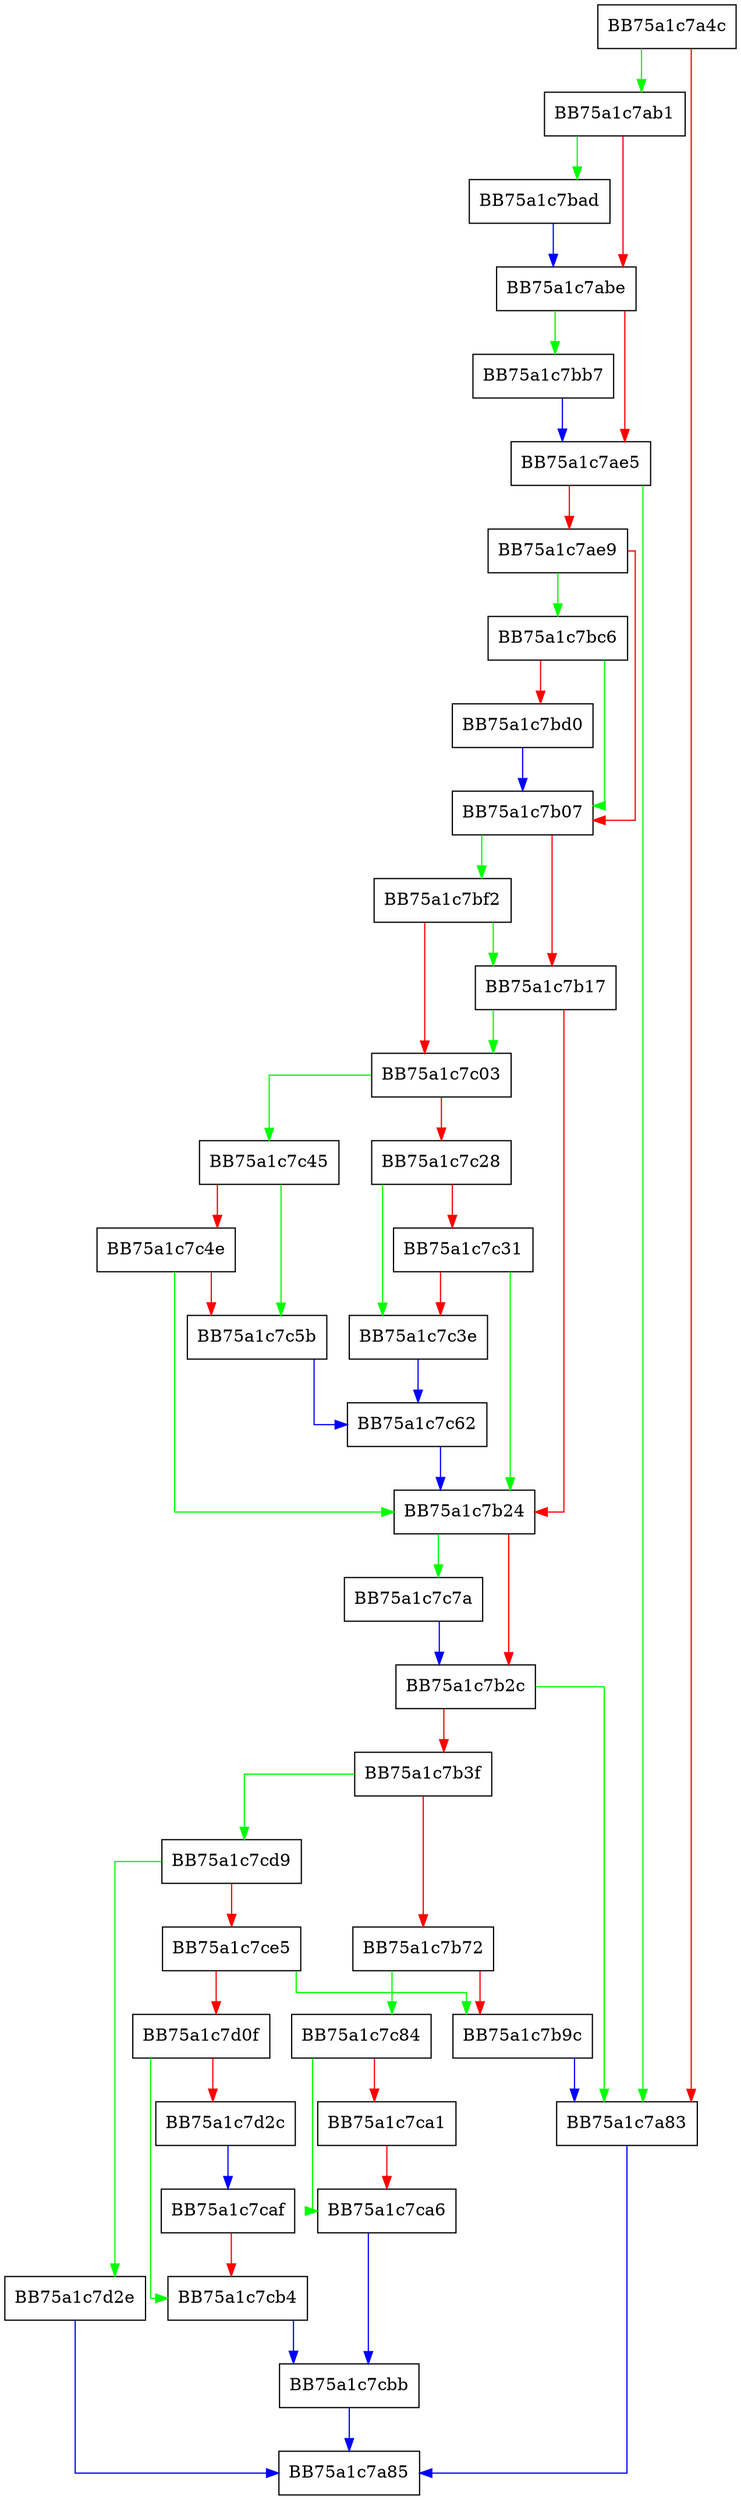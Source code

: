 digraph resize_VMM_predt {
  node [shape="box"];
  graph [splines=ortho];
  BB75a1c7a4c -> BB75a1c7ab1 [color="green"];
  BB75a1c7a4c -> BB75a1c7a83 [color="red"];
  BB75a1c7a83 -> BB75a1c7a85 [color="blue"];
  BB75a1c7ab1 -> BB75a1c7bad [color="green"];
  BB75a1c7ab1 -> BB75a1c7abe [color="red"];
  BB75a1c7abe -> BB75a1c7bb7 [color="green"];
  BB75a1c7abe -> BB75a1c7ae5 [color="red"];
  BB75a1c7ae5 -> BB75a1c7a83 [color="green"];
  BB75a1c7ae5 -> BB75a1c7ae9 [color="red"];
  BB75a1c7ae9 -> BB75a1c7bc6 [color="green"];
  BB75a1c7ae9 -> BB75a1c7b07 [color="red"];
  BB75a1c7b07 -> BB75a1c7bf2 [color="green"];
  BB75a1c7b07 -> BB75a1c7b17 [color="red"];
  BB75a1c7b17 -> BB75a1c7c03 [color="green"];
  BB75a1c7b17 -> BB75a1c7b24 [color="red"];
  BB75a1c7b24 -> BB75a1c7c7a [color="green"];
  BB75a1c7b24 -> BB75a1c7b2c [color="red"];
  BB75a1c7b2c -> BB75a1c7a83 [color="green"];
  BB75a1c7b2c -> BB75a1c7b3f [color="red"];
  BB75a1c7b3f -> BB75a1c7cd9 [color="green"];
  BB75a1c7b3f -> BB75a1c7b72 [color="red"];
  BB75a1c7b72 -> BB75a1c7c84 [color="green"];
  BB75a1c7b72 -> BB75a1c7b9c [color="red"];
  BB75a1c7b9c -> BB75a1c7a83 [color="blue"];
  BB75a1c7bad -> BB75a1c7abe [color="blue"];
  BB75a1c7bb7 -> BB75a1c7ae5 [color="blue"];
  BB75a1c7bc6 -> BB75a1c7b07 [color="green"];
  BB75a1c7bc6 -> BB75a1c7bd0 [color="red"];
  BB75a1c7bd0 -> BB75a1c7b07 [color="blue"];
  BB75a1c7bf2 -> BB75a1c7b17 [color="green"];
  BB75a1c7bf2 -> BB75a1c7c03 [color="red"];
  BB75a1c7c03 -> BB75a1c7c45 [color="green"];
  BB75a1c7c03 -> BB75a1c7c28 [color="red"];
  BB75a1c7c28 -> BB75a1c7c3e [color="green"];
  BB75a1c7c28 -> BB75a1c7c31 [color="red"];
  BB75a1c7c31 -> BB75a1c7b24 [color="green"];
  BB75a1c7c31 -> BB75a1c7c3e [color="red"];
  BB75a1c7c3e -> BB75a1c7c62 [color="blue"];
  BB75a1c7c45 -> BB75a1c7c5b [color="green"];
  BB75a1c7c45 -> BB75a1c7c4e [color="red"];
  BB75a1c7c4e -> BB75a1c7b24 [color="green"];
  BB75a1c7c4e -> BB75a1c7c5b [color="red"];
  BB75a1c7c5b -> BB75a1c7c62 [color="blue"];
  BB75a1c7c62 -> BB75a1c7b24 [color="blue"];
  BB75a1c7c7a -> BB75a1c7b2c [color="blue"];
  BB75a1c7c84 -> BB75a1c7ca6 [color="green"];
  BB75a1c7c84 -> BB75a1c7ca1 [color="red"];
  BB75a1c7ca1 -> BB75a1c7ca6 [color="red"];
  BB75a1c7ca6 -> BB75a1c7cbb [color="blue"];
  BB75a1c7caf -> BB75a1c7cb4 [color="red"];
  BB75a1c7cb4 -> BB75a1c7cbb [color="blue"];
  BB75a1c7cbb -> BB75a1c7a85 [color="blue"];
  BB75a1c7cd9 -> BB75a1c7d2e [color="green"];
  BB75a1c7cd9 -> BB75a1c7ce5 [color="red"];
  BB75a1c7ce5 -> BB75a1c7b9c [color="green"];
  BB75a1c7ce5 -> BB75a1c7d0f [color="red"];
  BB75a1c7d0f -> BB75a1c7cb4 [color="green"];
  BB75a1c7d0f -> BB75a1c7d2c [color="red"];
  BB75a1c7d2c -> BB75a1c7caf [color="blue"];
  BB75a1c7d2e -> BB75a1c7a85 [color="blue"];
}